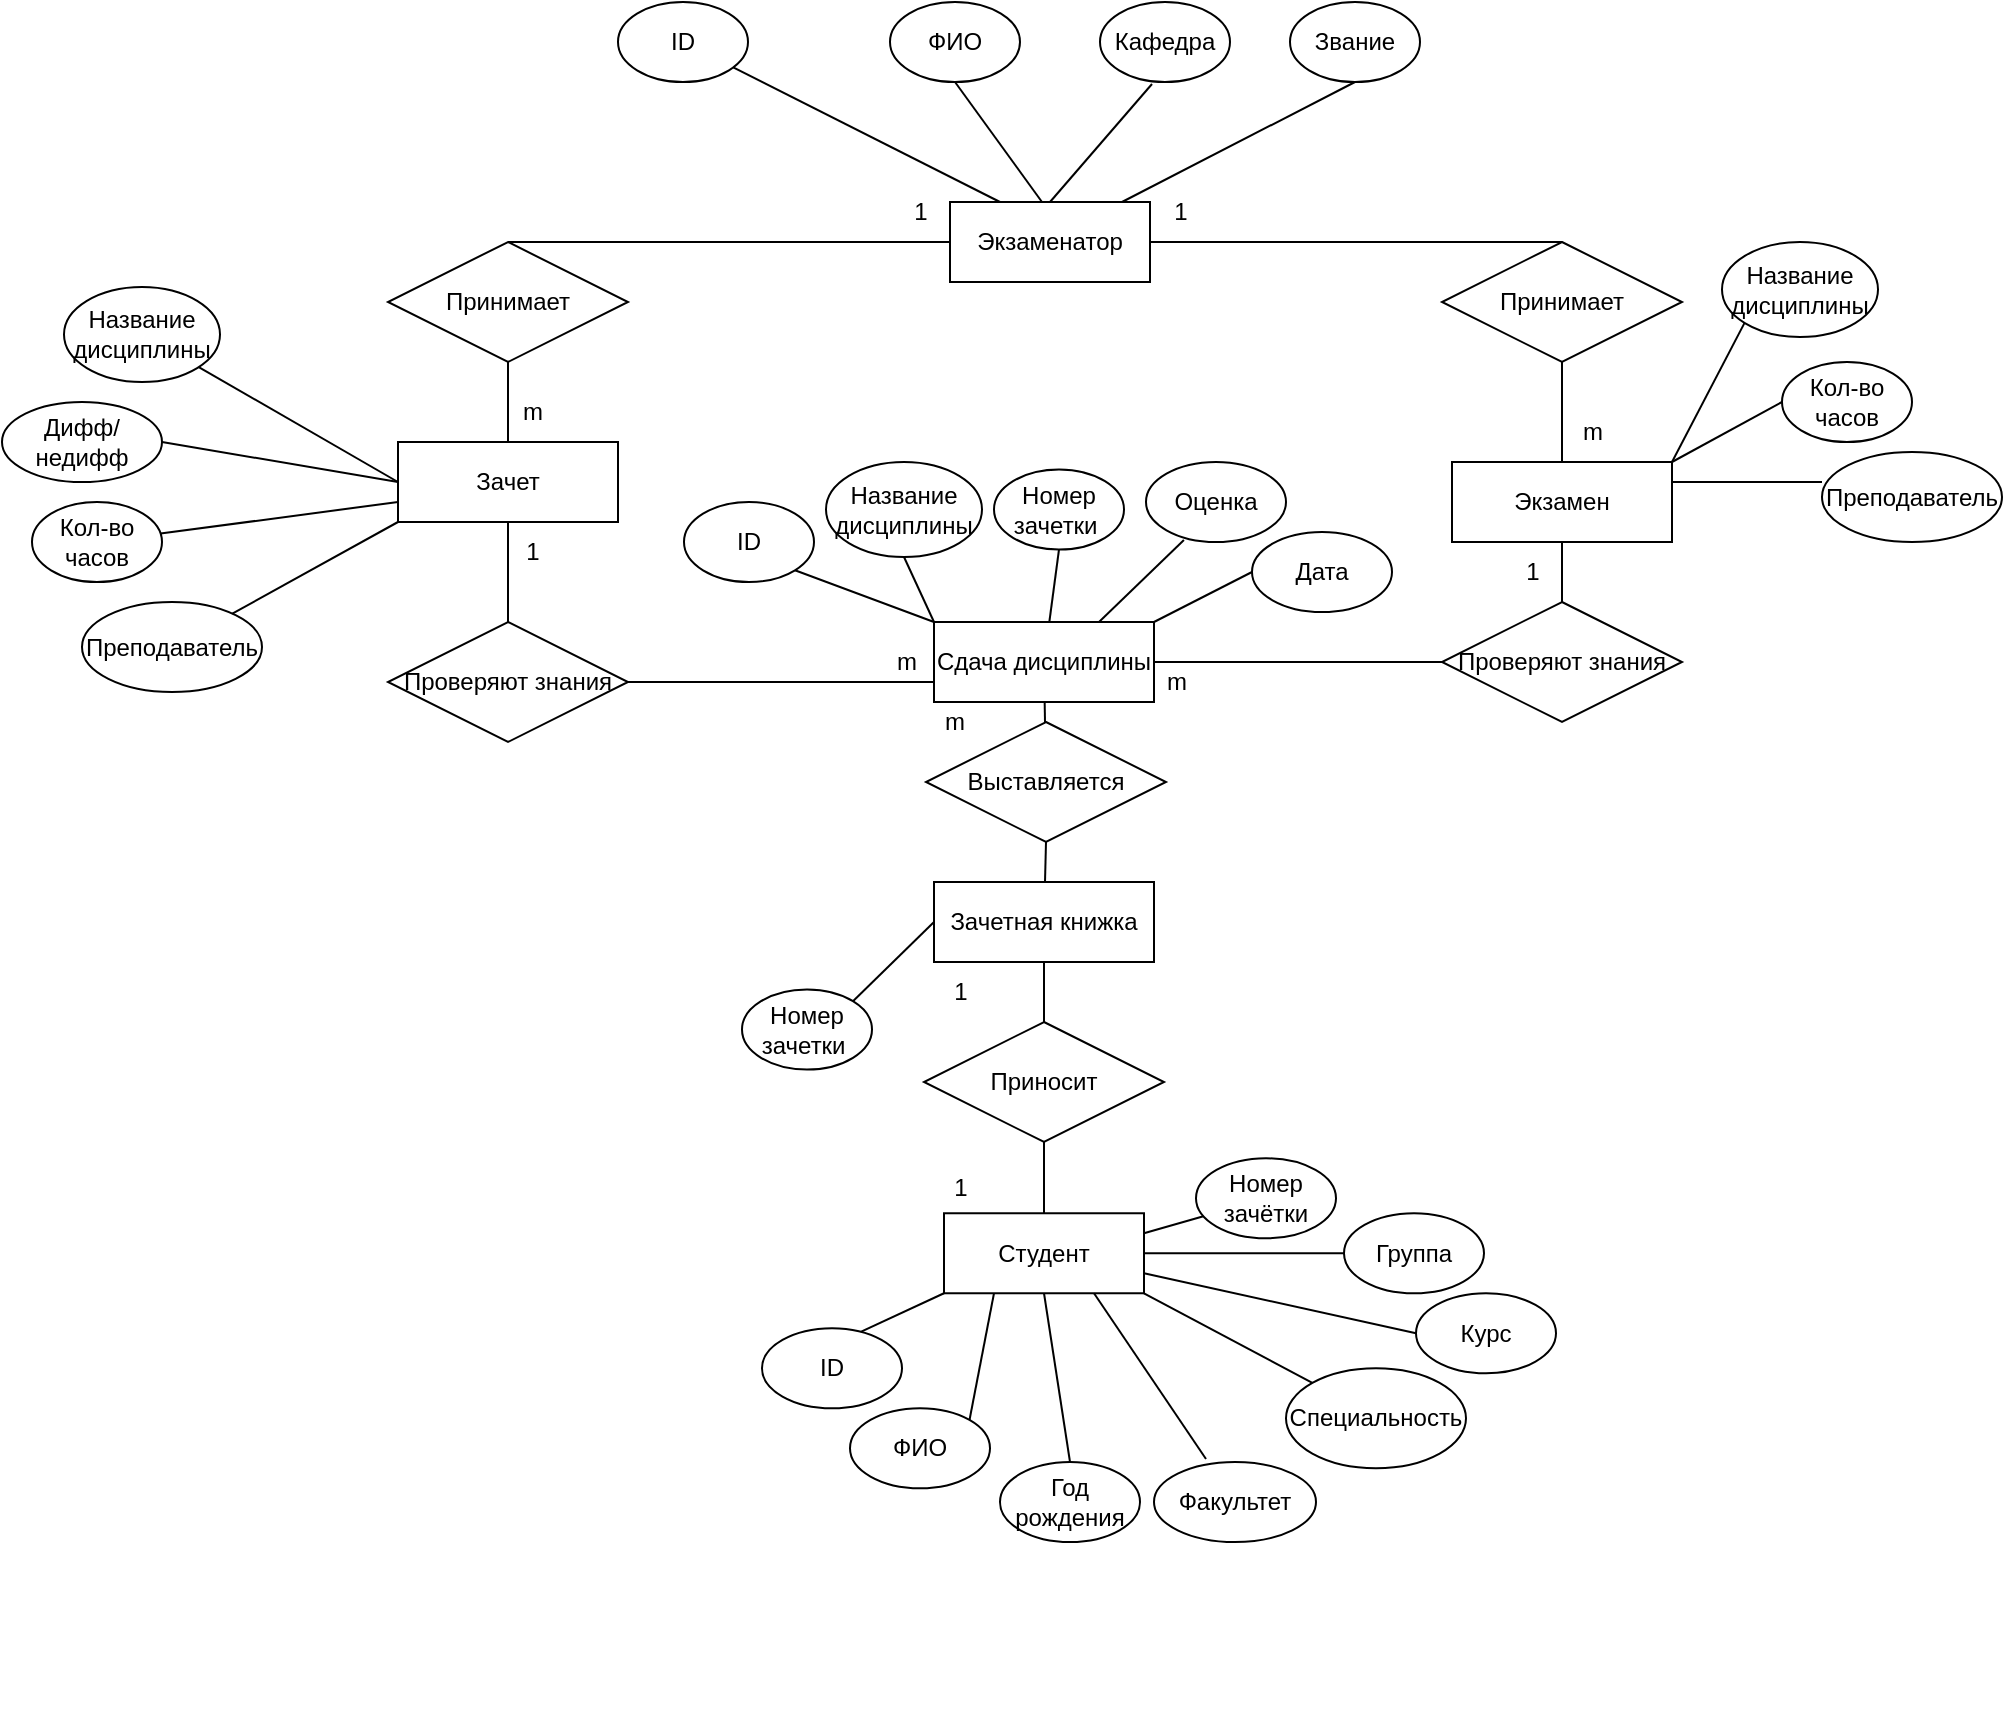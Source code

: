 <mxfile version="21.0.2" type="github">
  <diagram name="Страница 1" id="kN8PxnFEDK35wADo5rTp">
    <mxGraphModel dx="1122" dy="761" grid="1" gridSize="10" guides="1" tooltips="1" connect="1" arrows="1" fold="1" page="1" pageScale="1" pageWidth="827" pageHeight="1169" math="0" shadow="0">
      <root>
        <mxCell id="0" />
        <mxCell id="1" parent="0" />
        <mxCell id="aaMXlUi6by5d5fHdfF7g-28" value="Студент" style="whiteSpace=wrap;html=1;align=center;" parent="1" vertex="1">
          <mxGeometry x="511" y="675.63" width="100" height="40" as="geometry" />
        </mxCell>
        <mxCell id="aaMXlUi6by5d5fHdfF7g-35" value="" style="endArrow=none;html=1;rounded=0;exitX=0.5;exitY=0;exitDx=0;exitDy=0;entryX=0;entryY=0.5;entryDx=0;entryDy=0;" parent="1" source="aaMXlUi6by5d5fHdfF7g-75" target="aaMXlUi6by5d5fHdfF7g-29" edge="1">
          <mxGeometry relative="1" as="geometry">
            <mxPoint x="410" y="160" as="sourcePoint" />
            <mxPoint x="500" y="159.5" as="targetPoint" />
          </mxGeometry>
        </mxCell>
        <mxCell id="aaMXlUi6by5d5fHdfF7g-45" value="Экзамен" style="html=1;whiteSpace=wrap;" parent="1" vertex="1">
          <mxGeometry x="765" y="300" width="110" height="40" as="geometry" />
        </mxCell>
        <mxCell id="aaMXlUi6by5d5fHdfF7g-46" value="Зачет" style="html=1;whiteSpace=wrap;" parent="1" vertex="1">
          <mxGeometry x="238" y="290" width="110" height="40" as="geometry" />
        </mxCell>
        <mxCell id="aaMXlUi6by5d5fHdfF7g-47" value="Зачетная книжка" style="html=1;whiteSpace=wrap;" parent="1" vertex="1">
          <mxGeometry x="506" y="510" width="110" height="40" as="geometry" />
        </mxCell>
        <mxCell id="aaMXlUi6by5d5fHdfF7g-66" value="" style="endArrow=none;html=1;rounded=0;exitX=0.5;exitY=1;exitDx=0;exitDy=0;entryX=0.5;entryY=0;entryDx=0;entryDy=0;" parent="1" source="aaMXlUi6by5d5fHdfF7g-78" edge="1" target="aaMXlUi6by5d5fHdfF7g-28">
          <mxGeometry width="50" height="50" relative="1" as="geometry">
            <mxPoint x="561" y="636.88" as="sourcePoint" />
            <mxPoint x="561" y="680" as="targetPoint" />
          </mxGeometry>
        </mxCell>
        <mxCell id="aaMXlUi6by5d5fHdfF7g-74" value="" style="endArrow=none;html=1;rounded=0;exitX=0.5;exitY=0;exitDx=0;exitDy=0;entryX=1;entryY=0.5;entryDx=0;entryDy=0;startArrow=none;" parent="1" source="aaMXlUi6by5d5fHdfF7g-76" target="aaMXlUi6by5d5fHdfF7g-29" edge="1">
          <mxGeometry relative="1" as="geometry">
            <mxPoint x="424" y="310" as="sourcePoint" />
            <mxPoint x="510" y="169.5" as="targetPoint" />
            <Array as="points" />
          </mxGeometry>
        </mxCell>
        <mxCell id="aaMXlUi6by5d5fHdfF7g-75" value="Принимает" style="shape=rhombus;perimeter=rhombusPerimeter;whiteSpace=wrap;html=1;align=center;" parent="1" vertex="1">
          <mxGeometry x="233" y="190" width="120" height="60" as="geometry" />
        </mxCell>
        <mxCell id="aaMXlUi6by5d5fHdfF7g-78" value="Приносит" style="shape=rhombus;perimeter=rhombusPerimeter;whiteSpace=wrap;html=1;align=center;" parent="1" vertex="1">
          <mxGeometry x="501" y="580" width="120" height="60" as="geometry" />
        </mxCell>
        <mxCell id="aaMXlUi6by5d5fHdfF7g-79" value="" style="endArrow=none;html=1;rounded=0;entryX=0;entryY=0.75;entryDx=0;entryDy=0;exitX=1;exitY=0.5;exitDx=0;exitDy=0;" parent="1" source="aaMXlUi6by5d5fHdfF7g-82" target="npuUSCvrO2hjsIWvJVye-5" edge="1">
          <mxGeometry width="50" height="50" relative="1" as="geometry">
            <mxPoint x="400" y="360" as="sourcePoint" />
            <mxPoint x="540" y="210" as="targetPoint" />
          </mxGeometry>
        </mxCell>
        <mxCell id="aaMXlUi6by5d5fHdfF7g-81" value="" style="endArrow=none;html=1;rounded=0;exitX=0.5;exitY=1;exitDx=0;exitDy=0;entryX=0.5;entryY=0;entryDx=0;entryDy=0;" parent="1" source="aaMXlUi6by5d5fHdfF7g-45" target="aaMXlUi6by5d5fHdfF7g-84" edge="1">
          <mxGeometry width="50" height="50" relative="1" as="geometry">
            <mxPoint x="424" y="290" as="sourcePoint" />
            <mxPoint x="574" y="480" as="targetPoint" />
          </mxGeometry>
        </mxCell>
        <mxCell id="aaMXlUi6by5d5fHdfF7g-82" value="Проверяют знания" style="shape=rhombus;perimeter=rhombusPerimeter;whiteSpace=wrap;html=1;align=center;" parent="1" vertex="1">
          <mxGeometry x="233" y="380" width="120" height="60" as="geometry" />
        </mxCell>
        <mxCell id="aaMXlUi6by5d5fHdfF7g-84" value="Проверяют знания" style="shape=rhombus;perimeter=rhombusPerimeter;whiteSpace=wrap;html=1;align=center;" parent="1" vertex="1">
          <mxGeometry x="760" y="370" width="120" height="60" as="geometry" />
        </mxCell>
        <mxCell id="aaMXlUi6by5d5fHdfF7g-86" value="" style="endArrow=none;html=1;rounded=0;exitX=0.5;exitY=0;exitDx=0;exitDy=0;startArrow=none;" parent="1" source="aaMXlUi6by5d5fHdfF7g-29" edge="1">
          <mxGeometry width="50" height="50" relative="1" as="geometry">
            <mxPoint x="570" y="390" as="sourcePoint" />
            <mxPoint x="559" y="180" as="targetPoint" />
          </mxGeometry>
        </mxCell>
        <mxCell id="aaMXlUi6by5d5fHdfF7g-76" value="Принимает" style="shape=rhombus;perimeter=rhombusPerimeter;whiteSpace=wrap;html=1;align=center;" parent="1" vertex="1">
          <mxGeometry x="760" y="190" width="120" height="60" as="geometry" />
        </mxCell>
        <mxCell id="aaMXlUi6by5d5fHdfF7g-93" value="" style="endArrow=none;html=1;rounded=0;entryX=0.5;entryY=1;entryDx=0;entryDy=0;" parent="1" source="aaMXlUi6by5d5fHdfF7g-45" target="aaMXlUi6by5d5fHdfF7g-76" edge="1">
          <mxGeometry width="50" height="50" relative="1" as="geometry">
            <mxPoint x="825" y="299" as="sourcePoint" />
            <mxPoint x="620" y="350" as="targetPoint" />
          </mxGeometry>
        </mxCell>
        <mxCell id="aaMXlUi6by5d5fHdfF7g-94" value="" style="endArrow=none;html=1;rounded=0;exitX=0.5;exitY=0;exitDx=0;exitDy=0;entryX=0.5;entryY=1;entryDx=0;entryDy=0;" parent="1" source="aaMXlUi6by5d5fHdfF7g-78" target="aaMXlUi6by5d5fHdfF7g-47" edge="1">
          <mxGeometry width="50" height="50" relative="1" as="geometry">
            <mxPoint x="570" y="550" as="sourcePoint" />
            <mxPoint x="620" y="500" as="targetPoint" />
          </mxGeometry>
        </mxCell>
        <mxCell id="aaMXlUi6by5d5fHdfF7g-95" value="" style="endArrow=none;html=1;rounded=0;exitX=0.5;exitY=0;exitDx=0;exitDy=0;entryX=0.5;entryY=1;entryDx=0;entryDy=0;" parent="1" source="aaMXlUi6by5d5fHdfF7g-82" target="aaMXlUi6by5d5fHdfF7g-46" edge="1">
          <mxGeometry width="50" height="50" relative="1" as="geometry">
            <mxPoint x="570" y="400" as="sourcePoint" />
            <mxPoint x="620" y="350" as="targetPoint" />
          </mxGeometry>
        </mxCell>
        <mxCell id="aaMXlUi6by5d5fHdfF7g-96" value="" style="endArrow=none;html=1;rounded=0;entryX=0.5;entryY=1;entryDx=0;entryDy=0;exitX=0.5;exitY=0;exitDx=0;exitDy=0;" parent="1" source="aaMXlUi6by5d5fHdfF7g-46" target="aaMXlUi6by5d5fHdfF7g-75" edge="1">
          <mxGeometry width="50" height="50" relative="1" as="geometry">
            <mxPoint x="570" y="310" as="sourcePoint" />
            <mxPoint x="620" y="260" as="targetPoint" />
          </mxGeometry>
        </mxCell>
        <mxCell id="aaMXlUi6by5d5fHdfF7g-97" value="" style="endArrow=none;html=1;rounded=0;exitX=1;exitY=0.5;exitDx=0;exitDy=0;entryX=0;entryY=0.5;entryDx=0;entryDy=0;" parent="1" source="npuUSCvrO2hjsIWvJVye-5" target="aaMXlUi6by5d5fHdfF7g-84" edge="1">
          <mxGeometry width="50" height="50" relative="1" as="geometry">
            <mxPoint x="560" y="300" as="sourcePoint" />
            <mxPoint x="610" y="250" as="targetPoint" />
          </mxGeometry>
        </mxCell>
        <mxCell id="aaMXlUi6by5d5fHdfF7g-29" value="Экзаменатор" style="whiteSpace=wrap;html=1;align=center;" parent="1" vertex="1">
          <mxGeometry x="514" y="170" width="100" height="40" as="geometry" />
        </mxCell>
        <mxCell id="aaMXlUi6by5d5fHdfF7g-99" value="1" style="text;html=1;align=center;verticalAlign=middle;resizable=0;points=[];autosize=1;strokeColor=none;fillColor=none;" parent="1" vertex="1">
          <mxGeometry x="504" y="648.13" width="30" height="30" as="geometry" />
        </mxCell>
        <mxCell id="aaMXlUi6by5d5fHdfF7g-103" value="1" style="text;html=1;align=center;verticalAlign=middle;resizable=0;points=[];autosize=1;strokeColor=none;fillColor=none;" parent="1" vertex="1">
          <mxGeometry x="790" y="340" width="30" height="30" as="geometry" />
        </mxCell>
        <mxCell id="aaMXlUi6by5d5fHdfF7g-108" value="m" style="text;html=1;align=center;verticalAlign=middle;resizable=0;points=[];autosize=1;strokeColor=none;fillColor=none;" parent="1" vertex="1">
          <mxGeometry x="820" y="270" width="30" height="30" as="geometry" />
        </mxCell>
        <mxCell id="aaMXlUi6by5d5fHdfF7g-109" value="1" style="text;html=1;align=center;verticalAlign=middle;resizable=0;points=[];autosize=1;strokeColor=none;fillColor=none;" parent="1" vertex="1">
          <mxGeometry x="614" y="160" width="30" height="30" as="geometry" />
        </mxCell>
        <mxCell id="aaMXlUi6by5d5fHdfF7g-110" value="m" style="text;html=1;align=center;verticalAlign=middle;resizable=0;points=[];autosize=1;strokeColor=none;fillColor=none;" parent="1" vertex="1">
          <mxGeometry x="290" y="260" width="30" height="30" as="geometry" />
        </mxCell>
        <mxCell id="aaMXlUi6by5d5fHdfF7g-111" value="1" style="text;html=1;align=center;verticalAlign=middle;resizable=0;points=[];autosize=1;strokeColor=none;fillColor=none;" parent="1" vertex="1">
          <mxGeometry x="484" y="160" width="30" height="30" as="geometry" />
        </mxCell>
        <mxCell id="aaMXlUi6by5d5fHdfF7g-112" value="1" style="text;html=1;align=center;verticalAlign=middle;resizable=0;points=[];autosize=1;strokeColor=none;fillColor=none;" parent="1" vertex="1">
          <mxGeometry x="290" y="330" width="30" height="30" as="geometry" />
        </mxCell>
        <mxCell id="aaMXlUi6by5d5fHdfF7g-143" value="" style="shape=table;startSize=0;container=1;collapsible=1;childLayout=tableLayout;fixedRows=1;rowLines=0;fontStyle=0;align=center;resizeLast=1;strokeColor=none;fillColor=none;collapsible=0;whiteSpace=wrap;html=1;" parent="1" vertex="1">
          <mxGeometry x="190" y="880" width="180" height="20" as="geometry" />
        </mxCell>
        <mxCell id="aaMXlUi6by5d5fHdfF7g-144" value="" style="shape=tableRow;horizontal=0;startSize=0;swimlaneHead=0;swimlaneBody=0;fillColor=none;collapsible=0;dropTarget=0;points=[[0,0.5],[1,0.5]];portConstraint=eastwest;top=0;left=0;right=0;bottom=0;" parent="aaMXlUi6by5d5fHdfF7g-143" vertex="1">
          <mxGeometry width="180" height="20" as="geometry" />
        </mxCell>
        <mxCell id="aaMXlUi6by5d5fHdfF7g-145" value="" style="shape=partialRectangle;connectable=0;fillColor=none;top=0;left=0;bottom=0;right=0;editable=1;overflow=hidden;" parent="aaMXlUi6by5d5fHdfF7g-144" vertex="1">
          <mxGeometry width="30" height="20" as="geometry">
            <mxRectangle width="30" height="20" as="alternateBounds" />
          </mxGeometry>
        </mxCell>
        <mxCell id="aaMXlUi6by5d5fHdfF7g-146" value="" style="shape=partialRectangle;connectable=0;fillColor=none;top=0;left=0;bottom=0;right=0;align=left;spacingLeft=6;overflow=hidden;" parent="aaMXlUi6by5d5fHdfF7g-144" vertex="1">
          <mxGeometry x="30" width="150" height="20" as="geometry">
            <mxRectangle width="150" height="20" as="alternateBounds" />
          </mxGeometry>
        </mxCell>
        <mxCell id="aaMXlUi6by5d5fHdfF7g-147" value="" style="shape=partialRectangle;connectable=0;fillColor=none;top=0;left=0;bottom=0;right=0;align=left;spacingLeft=6;overflow=hidden;" parent="1" vertex="1">
          <mxGeometry x="302" y="910" width="150" height="20" as="geometry">
            <mxRectangle width="150" height="20" as="alternateBounds" />
          </mxGeometry>
        </mxCell>
        <mxCell id="aaMXlUi6by5d5fHdfF7g-155" value="" style="shape=table;startSize=0;container=1;collapsible=1;childLayout=tableLayout;fixedRows=1;rowLines=0;fontStyle=0;align=center;resizeLast=1;strokeColor=none;fillColor=none;collapsible=0;whiteSpace=wrap;html=1;" parent="1" vertex="1">
          <mxGeometry x="507" y="100" width="180" height="20" as="geometry" />
        </mxCell>
        <mxCell id="aaMXlUi6by5d5fHdfF7g-156" value="" style="shape=tableRow;horizontal=0;startSize=0;swimlaneHead=0;swimlaneBody=0;fillColor=none;collapsible=0;dropTarget=0;points=[[0,0.5],[1,0.5]];portConstraint=eastwest;top=0;left=0;right=0;bottom=0;" parent="aaMXlUi6by5d5fHdfF7g-155" vertex="1">
          <mxGeometry width="180" height="20" as="geometry" />
        </mxCell>
        <mxCell id="aaMXlUi6by5d5fHdfF7g-157" value="" style="shape=partialRectangle;connectable=0;fillColor=none;top=0;left=0;bottom=0;right=0;editable=1;overflow=hidden;" parent="aaMXlUi6by5d5fHdfF7g-156" vertex="1">
          <mxGeometry width="30" height="20" as="geometry">
            <mxRectangle width="30" height="20" as="alternateBounds" />
          </mxGeometry>
        </mxCell>
        <mxCell id="aaMXlUi6by5d5fHdfF7g-158" value="" style="shape=partialRectangle;connectable=0;fillColor=none;top=0;left=0;bottom=0;right=0;align=left;spacingLeft=6;overflow=hidden;" parent="aaMXlUi6by5d5fHdfF7g-156" vertex="1">
          <mxGeometry x="30" width="150" height="20" as="geometry">
            <mxRectangle width="150" height="20" as="alternateBounds" />
          </mxGeometry>
        </mxCell>
        <mxCell id="aaMXlUi6by5d5fHdfF7g-207" value="" style="shape=table;startSize=0;container=1;collapsible=1;childLayout=tableLayout;fixedRows=1;rowLines=0;fontStyle=0;align=center;resizeLast=1;strokeColor=none;fillColor=none;collapsible=0;whiteSpace=wrap;html=1;" parent="1" vertex="1">
          <mxGeometry x="651" y="655.63" width="176" height="20" as="geometry" />
        </mxCell>
        <mxCell id="aaMXlUi6by5d5fHdfF7g-208" value="" style="shape=tableRow;horizontal=0;startSize=0;swimlaneHead=0;swimlaneBody=0;fillColor=none;collapsible=0;dropTarget=0;points=[[0,0.5],[1,0.5]];portConstraint=eastwest;top=0;left=0;right=0;bottom=0;" parent="aaMXlUi6by5d5fHdfF7g-207" vertex="1">
          <mxGeometry width="176" height="20" as="geometry" />
        </mxCell>
        <mxCell id="aaMXlUi6by5d5fHdfF7g-209" value="" style="shape=partialRectangle;connectable=0;fillColor=none;top=0;left=0;bottom=0;right=0;editable=1;overflow=hidden;" parent="aaMXlUi6by5d5fHdfF7g-208" vertex="1">
          <mxGeometry width="30" height="20" as="geometry">
            <mxRectangle width="30" height="20" as="alternateBounds" />
          </mxGeometry>
        </mxCell>
        <mxCell id="aaMXlUi6by5d5fHdfF7g-210" value="" style="shape=partialRectangle;connectable=0;fillColor=none;top=0;left=0;bottom=0;right=0;align=left;spacingLeft=6;overflow=hidden;" parent="aaMXlUi6by5d5fHdfF7g-208" vertex="1">
          <mxGeometry x="30" width="146" height="20" as="geometry">
            <mxRectangle width="146" height="20" as="alternateBounds" />
          </mxGeometry>
        </mxCell>
        <mxCell id="aaMXlUi6by5d5fHdfF7g-224" value="" style="endArrow=none;html=1;rounded=0;exitX=0.25;exitY=0;exitDx=0;exitDy=0;" parent="1" source="aaMXlUi6by5d5fHdfF7g-29" target="aaMXlUi6by5d5fHdfF7g-225" edge="1">
          <mxGeometry width="50" height="50" relative="1" as="geometry">
            <mxPoint x="540" y="140" as="sourcePoint" />
            <mxPoint x="460" y="110" as="targetPoint" />
          </mxGeometry>
        </mxCell>
        <mxCell id="aaMXlUi6by5d5fHdfF7g-225" value="ID" style="ellipse;whiteSpace=wrap;html=1;" parent="1" vertex="1">
          <mxGeometry x="348" y="70" width="65" height="40" as="geometry" />
        </mxCell>
        <mxCell id="aaMXlUi6by5d5fHdfF7g-226" value="ФИО" style="ellipse;whiteSpace=wrap;html=1;" parent="1" vertex="1">
          <mxGeometry x="484" y="70" width="65" height="40" as="geometry" />
        </mxCell>
        <mxCell id="aaMXlUi6by5d5fHdfF7g-227" value="" style="endArrow=none;html=1;rounded=0;exitX=0.5;exitY=1;exitDx=0;exitDy=0;" parent="1" source="aaMXlUi6by5d5fHdfF7g-226" edge="1">
          <mxGeometry width="50" height="50" relative="1" as="geometry">
            <mxPoint x="540" y="260" as="sourcePoint" />
            <mxPoint x="560" y="170" as="targetPoint" />
          </mxGeometry>
        </mxCell>
        <mxCell id="aaMXlUi6by5d5fHdfF7g-228" value="Кафедра" style="ellipse;whiteSpace=wrap;html=1;" parent="1" vertex="1">
          <mxGeometry x="589" y="70" width="65" height="40" as="geometry" />
        </mxCell>
        <mxCell id="aaMXlUi6by5d5fHdfF7g-229" value="" style="endArrow=none;html=1;rounded=0;exitX=0.4;exitY=1.025;exitDx=0;exitDy=0;exitPerimeter=0;entryX=0.5;entryY=0;entryDx=0;entryDy=0;" parent="1" source="aaMXlUi6by5d5fHdfF7g-228" target="aaMXlUi6by5d5fHdfF7g-29" edge="1">
          <mxGeometry width="50" height="50" relative="1" as="geometry">
            <mxPoint x="527" y="120" as="sourcePoint" />
            <mxPoint x="558" y="165" as="targetPoint" />
          </mxGeometry>
        </mxCell>
        <mxCell id="aaMXlUi6by5d5fHdfF7g-230" value="Звание" style="ellipse;whiteSpace=wrap;html=1;" parent="1" vertex="1">
          <mxGeometry x="684" y="70" width="65" height="40" as="geometry" />
        </mxCell>
        <mxCell id="aaMXlUi6by5d5fHdfF7g-231" value="" style="endArrow=none;html=1;rounded=0;exitX=0.5;exitY=1;exitDx=0;exitDy=0;" parent="1" source="aaMXlUi6by5d5fHdfF7g-230" edge="1">
          <mxGeometry width="50" height="50" relative="1" as="geometry">
            <mxPoint x="625" y="121" as="sourcePoint" />
            <mxPoint x="600" y="170" as="targetPoint" />
          </mxGeometry>
        </mxCell>
        <mxCell id="aaMXlUi6by5d5fHdfF7g-233" value="" style="endArrow=none;html=1;rounded=0;entryX=1;entryY=0;entryDx=0;entryDy=0;exitX=0;exitY=1;exitDx=0;exitDy=0;" parent="1" source="npuUSCvrO2hjsIWvJVye-13" target="aaMXlUi6by5d5fHdfF7g-45" edge="1">
          <mxGeometry width="50" height="50" relative="1" as="geometry">
            <mxPoint x="919.698" y="239.251" as="sourcePoint" />
            <mxPoint x="630" y="390" as="targetPoint" />
          </mxGeometry>
        </mxCell>
        <mxCell id="aaMXlUi6by5d5fHdfF7g-234" value="Кол-во часов" style="ellipse;whiteSpace=wrap;html=1;" parent="1" vertex="1">
          <mxGeometry x="930" y="250" width="65" height="40" as="geometry" />
        </mxCell>
        <mxCell id="aaMXlUi6by5d5fHdfF7g-235" value="" style="endArrow=none;html=1;rounded=0;entryX=1;entryY=0;entryDx=0;entryDy=0;exitX=0;exitY=0.5;exitDx=0;exitDy=0;" parent="1" source="aaMXlUi6by5d5fHdfF7g-234" target="aaMXlUi6by5d5fHdfF7g-45" edge="1">
          <mxGeometry width="50" height="50" relative="1" as="geometry">
            <mxPoint x="930" y="249" as="sourcePoint" />
            <mxPoint x="885" y="310" as="targetPoint" />
          </mxGeometry>
        </mxCell>
        <mxCell id="aaMXlUi6by5d5fHdfF7g-236" value="" style="endArrow=none;html=1;rounded=0;" parent="1" edge="1">
          <mxGeometry width="50" height="50" relative="1" as="geometry">
            <mxPoint x="950" y="310" as="sourcePoint" />
            <mxPoint x="875" y="310" as="targetPoint" />
          </mxGeometry>
        </mxCell>
        <mxCell id="aaMXlUi6by5d5fHdfF7g-237" value="Преподаватель" style="ellipse;whiteSpace=wrap;html=1;" parent="1" vertex="1">
          <mxGeometry x="950" y="295" width="90" height="45" as="geometry" />
        </mxCell>
        <mxCell id="aaMXlUi6by5d5fHdfF7g-250" value="Дифф/недифф" style="ellipse;whiteSpace=wrap;html=1;" parent="1" vertex="1">
          <mxGeometry x="40" y="270" width="80" height="40" as="geometry" />
        </mxCell>
        <mxCell id="aaMXlUi6by5d5fHdfF7g-252" value="" style="endArrow=none;html=1;rounded=0;exitX=0;exitY=0.5;exitDx=0;exitDy=0;" parent="1" source="aaMXlUi6by5d5fHdfF7g-46" target="npuUSCvrO2hjsIWvJVye-18" edge="1">
          <mxGeometry width="50" height="50" relative="1" as="geometry">
            <mxPoint x="250" y="300" as="sourcePoint" />
            <mxPoint x="140.997" y="262" as="targetPoint" />
          </mxGeometry>
        </mxCell>
        <mxCell id="aaMXlUi6by5d5fHdfF7g-253" value="" style="endArrow=none;html=1;rounded=0;entryX=1;entryY=0.5;entryDx=0;entryDy=0;exitX=0;exitY=0.5;exitDx=0;exitDy=0;" parent="1" source="aaMXlUi6by5d5fHdfF7g-46" target="aaMXlUi6by5d5fHdfF7g-250" edge="1">
          <mxGeometry width="50" height="50" relative="1" as="geometry">
            <mxPoint x="248" y="320" as="sourcePoint" />
            <mxPoint x="153" y="325" as="targetPoint" />
          </mxGeometry>
        </mxCell>
        <mxCell id="aaMXlUi6by5d5fHdfF7g-256" value="" style="endArrow=none;html=1;rounded=0;exitX=0;exitY=0.5;exitDx=0;exitDy=0;entryX=1;entryY=0;entryDx=0;entryDy=0;" parent="1" source="aaMXlUi6by5d5fHdfF7g-47" target="aaMXlUi6by5d5fHdfF7g-258" edge="1">
          <mxGeometry width="50" height="50" relative="1" as="geometry">
            <mxPoint x="440" y="642.5" as="sourcePoint" />
            <mxPoint x="297" y="610" as="targetPoint" />
          </mxGeometry>
        </mxCell>
        <mxCell id="aaMXlUi6by5d5fHdfF7g-258" value="Номер зачетки&amp;nbsp;" style="ellipse;whiteSpace=wrap;html=1;" parent="1" vertex="1">
          <mxGeometry x="410" y="563.75" width="65" height="40" as="geometry" />
        </mxCell>
        <mxCell id="aaMXlUi6by5d5fHdfF7g-260" value="" style="endArrow=none;html=1;rounded=0;entryX=0.5;entryY=1;entryDx=0;entryDy=0;exitX=0;exitY=0;exitDx=0;exitDy=0;" parent="1" source="npuUSCvrO2hjsIWvJVye-5" target="aaMXlUi6by5d5fHdfF7g-261" edge="1">
          <mxGeometry width="50" height="50" relative="1" as="geometry">
            <mxPoint x="170" y="660" as="sourcePoint" />
            <mxPoint x="310" y="550" as="targetPoint" />
          </mxGeometry>
        </mxCell>
        <mxCell id="aaMXlUi6by5d5fHdfF7g-261" value="Название дисциплины" style="ellipse;whiteSpace=wrap;html=1;" parent="1" vertex="1">
          <mxGeometry x="452" y="300" width="78" height="47.5" as="geometry" />
        </mxCell>
        <mxCell id="aaMXlUi6by5d5fHdfF7g-264" value="Оценка" style="ellipse;whiteSpace=wrap;html=1;" parent="1" vertex="1">
          <mxGeometry x="612" y="300" width="70" height="40" as="geometry" />
        </mxCell>
        <mxCell id="aaMXlUi6by5d5fHdfF7g-265" value="" style="endArrow=none;html=1;rounded=0;exitX=0.75;exitY=0;exitDx=0;exitDy=0;entryX=0.271;entryY=0.975;entryDx=0;entryDy=0;entryPerimeter=0;" parent="1" source="npuUSCvrO2hjsIWvJVye-5" target="aaMXlUi6by5d5fHdfF7g-264" edge="1">
          <mxGeometry width="50" height="50" relative="1" as="geometry">
            <mxPoint x="257" y="803.13" as="sourcePoint" />
            <mxPoint x="647" y="300" as="targetPoint" />
          </mxGeometry>
        </mxCell>
        <mxCell id="aaMXlUi6by5d5fHdfF7g-266" value="Дата" style="ellipse;whiteSpace=wrap;html=1;" parent="1" vertex="1">
          <mxGeometry x="665" y="335" width="70" height="40" as="geometry" />
        </mxCell>
        <mxCell id="aaMXlUi6by5d5fHdfF7g-267" value="" style="endArrow=none;html=1;rounded=0;entryX=0;entryY=0.5;entryDx=0;entryDy=0;exitX=1;exitY=0;exitDx=0;exitDy=0;" parent="1" source="npuUSCvrO2hjsIWvJVye-5" target="aaMXlUi6by5d5fHdfF7g-266" edge="1">
          <mxGeometry width="50" height="50" relative="1" as="geometry">
            <mxPoint x="307" y="783.13" as="sourcePoint" />
            <mxPoint x="320" y="686.13" as="targetPoint" />
          </mxGeometry>
        </mxCell>
        <mxCell id="aaMXlUi6by5d5fHdfF7g-275" value="" style="endArrow=none;html=1;rounded=0;exitX=0;exitY=1;exitDx=0;exitDy=0;entryX=0.705;entryY=0.046;entryDx=0;entryDy=0;entryPerimeter=0;" parent="1" source="aaMXlUi6by5d5fHdfF7g-28" target="aaMXlUi6by5d5fHdfF7g-276" edge="1">
          <mxGeometry width="50" height="50" relative="1" as="geometry">
            <mxPoint x="507" y="733.13" as="sourcePoint" />
            <mxPoint x="467" y="773.13" as="targetPoint" />
          </mxGeometry>
        </mxCell>
        <mxCell id="aaMXlUi6by5d5fHdfF7g-276" value="ID" style="ellipse;whiteSpace=wrap;html=1;" parent="1" vertex="1">
          <mxGeometry x="420" y="733.13" width="70" height="40" as="geometry" />
        </mxCell>
        <mxCell id="aaMXlUi6by5d5fHdfF7g-277" value="ФИО" style="ellipse;whiteSpace=wrap;html=1;" parent="1" vertex="1">
          <mxGeometry x="464" y="773.13" width="70" height="40" as="geometry" />
        </mxCell>
        <mxCell id="aaMXlUi6by5d5fHdfF7g-278" value="" style="endArrow=none;html=1;rounded=0;entryX=1;entryY=0;entryDx=0;entryDy=0;exitX=0.25;exitY=1;exitDx=0;exitDy=0;" parent="1" source="aaMXlUi6by5d5fHdfF7g-28" target="aaMXlUi6by5d5fHdfF7g-277" edge="1">
          <mxGeometry width="50" height="50" relative="1" as="geometry">
            <mxPoint x="537" y="753.13" as="sourcePoint" />
            <mxPoint x="500" y="783.13" as="targetPoint" />
          </mxGeometry>
        </mxCell>
        <mxCell id="aaMXlUi6by5d5fHdfF7g-279" value="" style="endArrow=none;html=1;rounded=0;exitX=0.5;exitY=1;exitDx=0;exitDy=0;entryX=0.5;entryY=0;entryDx=0;entryDy=0;" parent="1" source="aaMXlUi6by5d5fHdfF7g-28" target="aaMXlUi6by5d5fHdfF7g-280" edge="1">
          <mxGeometry width="50" height="50" relative="1" as="geometry">
            <mxPoint x="531" y="753.13" as="sourcePoint" />
            <mxPoint x="574" y="793.13" as="targetPoint" />
          </mxGeometry>
        </mxCell>
        <mxCell id="aaMXlUi6by5d5fHdfF7g-280" value="Год рождения" style="ellipse;whiteSpace=wrap;html=1;" parent="1" vertex="1">
          <mxGeometry x="539" y="800" width="70" height="40" as="geometry" />
        </mxCell>
        <mxCell id="aaMXlUi6by5d5fHdfF7g-281" value="Факультет" style="ellipse;whiteSpace=wrap;html=1;" parent="1" vertex="1">
          <mxGeometry x="616" y="800" width="81" height="40" as="geometry" />
        </mxCell>
        <mxCell id="aaMXlUi6by5d5fHdfF7g-282" value="Специальность" style="ellipse;whiteSpace=wrap;html=1;" parent="1" vertex="1">
          <mxGeometry x="682" y="753.13" width="90" height="50" as="geometry" />
        </mxCell>
        <mxCell id="aaMXlUi6by5d5fHdfF7g-283" value="" style="endArrow=none;html=1;rounded=0;exitX=0.75;exitY=1;exitDx=0;exitDy=0;entryX=0.321;entryY=-0.037;entryDx=0;entryDy=0;entryPerimeter=0;" parent="1" source="aaMXlUi6by5d5fHdfF7g-28" target="aaMXlUi6by5d5fHdfF7g-281" edge="1">
          <mxGeometry width="50" height="50" relative="1" as="geometry">
            <mxPoint x="571" y="743.13" as="sourcePoint" />
            <mxPoint x="659.5" y="793.13" as="targetPoint" />
          </mxGeometry>
        </mxCell>
        <mxCell id="aaMXlUi6by5d5fHdfF7g-284" value="" style="endArrow=none;html=1;rounded=0;entryX=0;entryY=0;entryDx=0;entryDy=0;exitX=1;exitY=1;exitDx=0;exitDy=0;" parent="1" source="aaMXlUi6by5d5fHdfF7g-28" target="aaMXlUi6by5d5fHdfF7g-282" edge="1">
          <mxGeometry width="50" height="50" relative="1" as="geometry">
            <mxPoint x="587" y="733.13" as="sourcePoint" />
            <mxPoint x="672" y="823.13" as="targetPoint" />
          </mxGeometry>
        </mxCell>
        <mxCell id="aaMXlUi6by5d5fHdfF7g-285" value="Курс" style="ellipse;whiteSpace=wrap;html=1;" parent="1" vertex="1">
          <mxGeometry x="747" y="715.63" width="70" height="40" as="geometry" />
        </mxCell>
        <mxCell id="aaMXlUi6by5d5fHdfF7g-286" value="Группа" style="ellipse;whiteSpace=wrap;html=1;" parent="1" vertex="1">
          <mxGeometry x="711" y="675.63" width="70" height="40" as="geometry" />
        </mxCell>
        <mxCell id="aaMXlUi6by5d5fHdfF7g-287" value="Номер зачётки" style="ellipse;whiteSpace=wrap;html=1;" parent="1" vertex="1">
          <mxGeometry x="637" y="648.13" width="70" height="40" as="geometry" />
        </mxCell>
        <mxCell id="aaMXlUi6by5d5fHdfF7g-289" value="" style="endArrow=none;html=1;rounded=0;exitX=1;exitY=0.75;exitDx=0;exitDy=0;entryX=0;entryY=0.5;entryDx=0;entryDy=0;" parent="1" source="aaMXlUi6by5d5fHdfF7g-28" target="aaMXlUi6by5d5fHdfF7g-285" edge="1">
          <mxGeometry width="50" height="50" relative="1" as="geometry">
            <mxPoint x="621" y="723.13" as="sourcePoint" />
            <mxPoint x="697" y="803.13" as="targetPoint" />
          </mxGeometry>
        </mxCell>
        <mxCell id="aaMXlUi6by5d5fHdfF7g-290" value="" style="endArrow=none;html=1;rounded=0;exitX=1;exitY=0.5;exitDx=0;exitDy=0;" parent="1" source="aaMXlUi6by5d5fHdfF7g-28" target="aaMXlUi6by5d5fHdfF7g-286" edge="1">
          <mxGeometry width="50" height="50" relative="1" as="geometry">
            <mxPoint x="621" y="733.13" as="sourcePoint" />
            <mxPoint x="757" y="756.13" as="targetPoint" />
          </mxGeometry>
        </mxCell>
        <mxCell id="aaMXlUi6by5d5fHdfF7g-291" value="" style="endArrow=none;html=1;rounded=0;exitX=1;exitY=0.25;exitDx=0;exitDy=0;" parent="1" source="aaMXlUi6by5d5fHdfF7g-28" target="aaMXlUi6by5d5fHdfF7g-287" edge="1">
          <mxGeometry width="50" height="50" relative="1" as="geometry">
            <mxPoint x="621" y="723.13" as="sourcePoint" />
            <mxPoint x="722" y="710.13" as="targetPoint" />
          </mxGeometry>
        </mxCell>
        <mxCell id="npuUSCvrO2hjsIWvJVye-3" value="Выставляется" style="shape=rhombus;perimeter=rhombusPerimeter;whiteSpace=wrap;html=1;align=center;" vertex="1" parent="1">
          <mxGeometry x="502" y="430" width="120" height="60" as="geometry" />
        </mxCell>
        <mxCell id="npuUSCvrO2hjsIWvJVye-4" value="" style="endArrow=none;html=1;rounded=0;entryX=0.5;entryY=1;entryDx=0;entryDy=0;" edge="1" parent="1" source="aaMXlUi6by5d5fHdfF7g-47" target="npuUSCvrO2hjsIWvJVye-3">
          <mxGeometry width="50" height="50" relative="1" as="geometry">
            <mxPoint x="571" y="390" as="sourcePoint" />
            <mxPoint x="572" y="320" as="targetPoint" />
          </mxGeometry>
        </mxCell>
        <mxCell id="npuUSCvrO2hjsIWvJVye-5" value="Сдача дисциплины" style="html=1;whiteSpace=wrap;" vertex="1" parent="1">
          <mxGeometry x="506" y="380" width="110" height="40" as="geometry" />
        </mxCell>
        <mxCell id="npuUSCvrO2hjsIWvJVye-6" value="" style="endArrow=none;html=1;rounded=0;" edge="1" parent="1" source="npuUSCvrO2hjsIWvJVye-3" target="npuUSCvrO2hjsIWvJVye-5">
          <mxGeometry width="50" height="50" relative="1" as="geometry">
            <mxPoint x="626" y="540" as="sourcePoint" />
            <mxPoint x="700" y="430" as="targetPoint" />
          </mxGeometry>
        </mxCell>
        <mxCell id="npuUSCvrO2hjsIWvJVye-9" value="ID" style="ellipse;whiteSpace=wrap;html=1;" vertex="1" parent="1">
          <mxGeometry x="381" y="320" width="65" height="40" as="geometry" />
        </mxCell>
        <mxCell id="npuUSCvrO2hjsIWvJVye-10" value="" style="endArrow=none;html=1;rounded=0;exitX=1;exitY=1;exitDx=0;exitDy=0;entryX=0;entryY=0;entryDx=0;entryDy=0;" edge="1" parent="1" source="npuUSCvrO2hjsIWvJVye-9" target="npuUSCvrO2hjsIWvJVye-5">
          <mxGeometry width="50" height="50" relative="1" as="geometry">
            <mxPoint x="248" y="300" as="sourcePoint" />
            <mxPoint x="200" y="260" as="targetPoint" />
          </mxGeometry>
        </mxCell>
        <mxCell id="npuUSCvrO2hjsIWvJVye-11" value="Номер зачетки&amp;nbsp;" style="ellipse;whiteSpace=wrap;html=1;" vertex="1" parent="1">
          <mxGeometry x="536" y="303.75" width="65" height="40" as="geometry" />
        </mxCell>
        <mxCell id="npuUSCvrO2hjsIWvJVye-12" value="" style="endArrow=none;html=1;rounded=0;entryX=0.5;entryY=1;entryDx=0;entryDy=0;" edge="1" parent="1" source="npuUSCvrO2hjsIWvJVye-5" target="npuUSCvrO2hjsIWvJVye-11">
          <mxGeometry width="50" height="50" relative="1" as="geometry">
            <mxPoint x="240" y="720" as="sourcePoint" />
            <mxPoint x="302" y="564" as="targetPoint" />
          </mxGeometry>
        </mxCell>
        <mxCell id="npuUSCvrO2hjsIWvJVye-13" value="Название дисциплины" style="ellipse;whiteSpace=wrap;html=1;" vertex="1" parent="1">
          <mxGeometry x="900" y="190" width="78" height="47.5" as="geometry" />
        </mxCell>
        <mxCell id="npuUSCvrO2hjsIWvJVye-16" value="Кол-во часов" style="ellipse;whiteSpace=wrap;html=1;" vertex="1" parent="1">
          <mxGeometry x="55" y="320" width="65" height="40" as="geometry" />
        </mxCell>
        <mxCell id="npuUSCvrO2hjsIWvJVye-17" value="" style="endArrow=none;html=1;rounded=0;exitX=0;exitY=0.75;exitDx=0;exitDy=0;" edge="1" parent="1" source="aaMXlUi6by5d5fHdfF7g-46" target="npuUSCvrO2hjsIWvJVye-16">
          <mxGeometry width="50" height="50" relative="1" as="geometry">
            <mxPoint x="240" y="310" as="sourcePoint" />
            <mxPoint x="130" y="325" as="targetPoint" />
          </mxGeometry>
        </mxCell>
        <mxCell id="npuUSCvrO2hjsIWvJVye-18" value="Название дисциплины" style="ellipse;whiteSpace=wrap;html=1;" vertex="1" parent="1">
          <mxGeometry x="71" y="212.5" width="78" height="47.5" as="geometry" />
        </mxCell>
        <mxCell id="npuUSCvrO2hjsIWvJVye-19" value="Преподаватель" style="ellipse;whiteSpace=wrap;html=1;" vertex="1" parent="1">
          <mxGeometry x="80" y="370" width="90" height="45" as="geometry" />
        </mxCell>
        <mxCell id="npuUSCvrO2hjsIWvJVye-20" value="" style="endArrow=none;html=1;rounded=0;exitX=0;exitY=1;exitDx=0;exitDy=0;" edge="1" parent="1" source="aaMXlUi6by5d5fHdfF7g-46" target="npuUSCvrO2hjsIWvJVye-19">
          <mxGeometry width="50" height="50" relative="1" as="geometry">
            <mxPoint x="230" y="330" as="sourcePoint" />
            <mxPoint x="129" y="346" as="targetPoint" />
          </mxGeometry>
        </mxCell>
        <mxCell id="npuUSCvrO2hjsIWvJVye-21" value="1" style="text;html=1;align=center;verticalAlign=middle;resizable=0;points=[];autosize=1;strokeColor=none;fillColor=none;" vertex="1" parent="1">
          <mxGeometry x="504" y="550" width="30" height="30" as="geometry" />
        </mxCell>
        <mxCell id="npuUSCvrO2hjsIWvJVye-22" value="m" style="text;html=1;align=center;verticalAlign=middle;resizable=0;points=[];autosize=1;strokeColor=none;fillColor=none;" vertex="1" parent="1">
          <mxGeometry x="501" y="415" width="30" height="30" as="geometry" />
        </mxCell>
        <mxCell id="npuUSCvrO2hjsIWvJVye-23" value="m" style="text;html=1;align=center;verticalAlign=middle;resizable=0;points=[];autosize=1;strokeColor=none;fillColor=none;" vertex="1" parent="1">
          <mxGeometry x="477" y="385" width="30" height="30" as="geometry" />
        </mxCell>
        <mxCell id="npuUSCvrO2hjsIWvJVye-24" value="m" style="text;html=1;align=center;verticalAlign=middle;resizable=0;points=[];autosize=1;strokeColor=none;fillColor=none;" vertex="1" parent="1">
          <mxGeometry x="612" y="395" width="30" height="30" as="geometry" />
        </mxCell>
      </root>
    </mxGraphModel>
  </diagram>
</mxfile>
